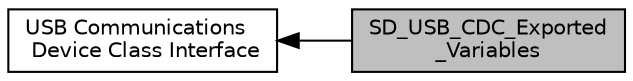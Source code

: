 digraph "SD_USB_CDC_Exported_Variables"
{
  edge [fontname="Helvetica",fontsize="10",labelfontname="Helvetica",labelfontsize="10"];
  node [fontname="Helvetica",fontsize="10",shape=record];
  rankdir=LR;
  Node1 [label="USB Communications\l Device Class Interface",height=0.2,width=0.4,color="black", fillcolor="white", style="filled",URL="$group___s_d___u_s_b___c_d_c.html",tooltip="USB CDC interface configuration and control. "];
  Node0 [label="SD_USB_CDC_Exported\l_Variables",height=0.2,width=0.4,color="black", fillcolor="grey75", style="filled", fontcolor="black"];
  Node1->Node0 [shape=plaintext, dir="back", style="solid"];
}
